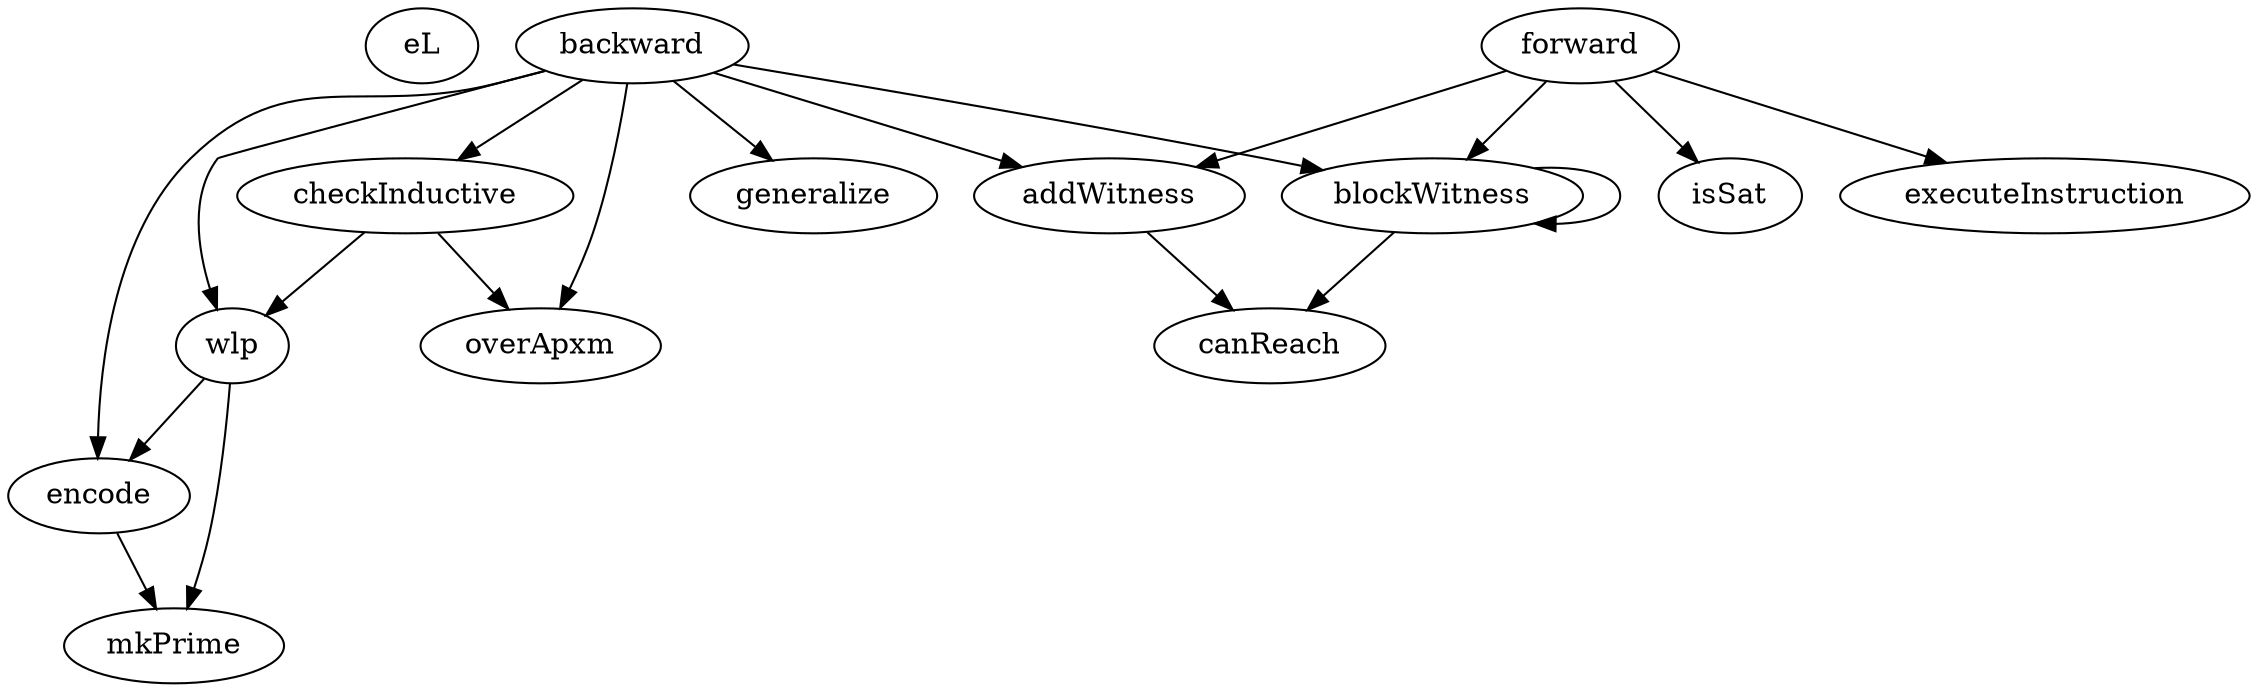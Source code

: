 digraph G {
//a_1 [texlbl="$\frac{\gamma}{x^2}$"];
//a_1-> a_2 -> a_3 -> a_1;
//a_3 [texlbl="\text{over\_apxm}"];
eL [texlbl="\text{L}"];
//a_3 -> eL;
encode [texlbl="encode"];
mkPrime [texlbl="mkPrime"];
encode -> mkPrime;

wlp -> mkPrime;
wlp -> encode;

forward -> executeInstruction;
forward -> isSat; 
forward -> addWitness;
forward -> blockWitness;

backward -> wlp;
backward -> overApxm;
backward -> addWitness;
backward -> blockWitness;
backward -> encode;
backward -> checkInductive;
backward -> generalize;

checkInductive -> wlp;
checkInductive -> overApxm;

addWitness -> canReach;
blockWitness -> canReach;
blockWitness -> blockWitness;

}


